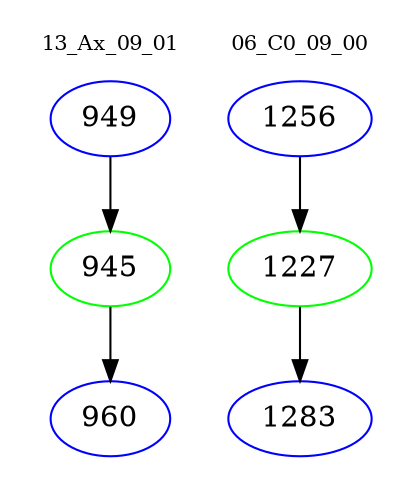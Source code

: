 digraph{
subgraph cluster_0 {
color = white
label = "13_Ax_09_01";
fontsize=10;
T0_949 [label="949", color="blue"]
T0_949 -> T0_945 [color="black"]
T0_945 [label="945", color="green"]
T0_945 -> T0_960 [color="black"]
T0_960 [label="960", color="blue"]
}
subgraph cluster_1 {
color = white
label = "06_C0_09_00";
fontsize=10;
T1_1256 [label="1256", color="blue"]
T1_1256 -> T1_1227 [color="black"]
T1_1227 [label="1227", color="green"]
T1_1227 -> T1_1283 [color="black"]
T1_1283 [label="1283", color="blue"]
}
}
